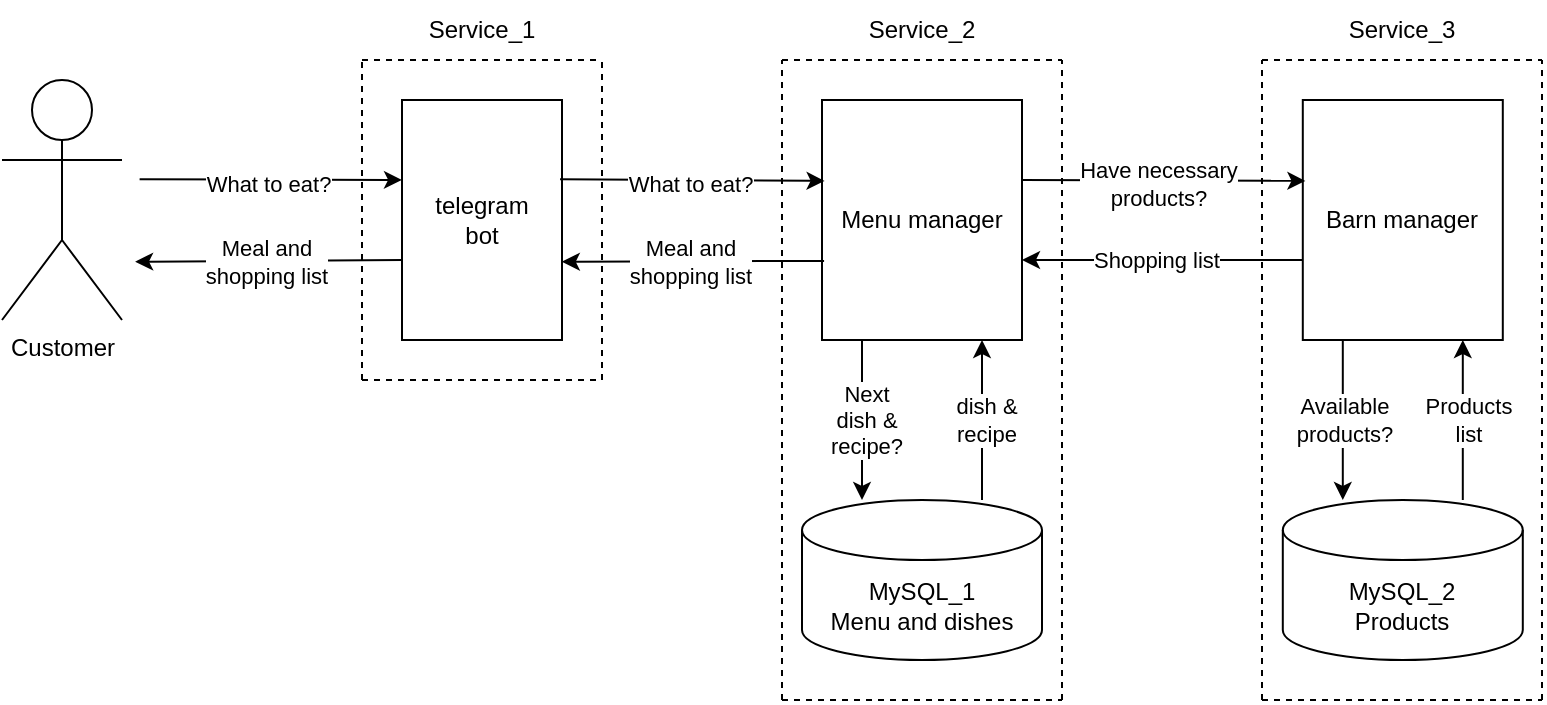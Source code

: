 <mxfile>
    <diagram name="Page-1" id="0">
        <mxGraphModel dx="866" dy="860" grid="1" gridSize="10" guides="1" tooltips="1" connect="1" arrows="1" fold="1" page="1" pageScale="1" pageWidth="850" pageHeight="1100" math="0" shadow="0">
            <root>
                <mxCell id="0"/>
                <mxCell id="1" parent="0"/>
                <mxCell id="11" value="telegram&lt;br&gt;bot" style="whiteSpace=wrap;html=1;" parent="1" vertex="1">
                    <mxGeometry x="230" y="160" width="80" height="120" as="geometry"/>
                </mxCell>
                <mxCell id="12" value="" style="edgeStyle=none;orthogonalLoop=1;jettySize=auto;html=1;entryX=0;entryY=0.333;entryDx=0;entryDy=0;entryPerimeter=0;exitX=0.985;exitY=0.33;exitDx=0;exitDy=0;exitPerimeter=0;" parent="1" target="11" edge="1">
                    <mxGeometry width="80" relative="1" as="geometry">
                        <mxPoint x="98.8" y="199.6" as="sourcePoint"/>
                        <mxPoint x="200" y="200" as="targetPoint"/>
                        <Array as="points"/>
                    </mxGeometry>
                </mxCell>
                <mxCell id="13" value="What to eat?" style="edgeLabel;html=1;align=center;verticalAlign=middle;resizable=0;points=[];" parent="12" vertex="1" connectable="0">
                    <mxGeometry x="-0.259" y="-2" relative="1" as="geometry">
                        <mxPoint x="15" as="offset"/>
                    </mxGeometry>
                </mxCell>
                <mxCell id="14" value="" style="edgeStyle=none;orthogonalLoop=1;jettySize=auto;html=1;entryX=0.957;entryY=0.674;entryDx=0;entryDy=0;entryPerimeter=0;" parent="1" edge="1">
                    <mxGeometry width="80" relative="1" as="geometry">
                        <mxPoint x="230" y="240.0" as="sourcePoint"/>
                        <mxPoint x="96.56" y="240.88" as="targetPoint"/>
                        <Array as="points"/>
                    </mxGeometry>
                </mxCell>
                <mxCell id="15" value="Meal and &lt;br&gt;shopping list" style="edgeLabel;html=1;align=center;verticalAlign=middle;resizable=0;points=[];" parent="14" vertex="1" connectable="0">
                    <mxGeometry x="0.219" relative="1" as="geometry">
                        <mxPoint x="13" as="offset"/>
                    </mxGeometry>
                </mxCell>
                <mxCell id="16" value="Menu manager" style="whiteSpace=wrap;html=1;" parent="1" vertex="1">
                    <mxGeometry x="440" y="160" width="100" height="120" as="geometry"/>
                </mxCell>
                <mxCell id="17" value="" style="edgeStyle=none;orthogonalLoop=1;jettySize=auto;html=1;entryX=0.013;entryY=0.337;entryDx=0;entryDy=0;entryPerimeter=0;exitX=0.988;exitY=0.33;exitDx=0;exitDy=0;exitPerimeter=0;" parent="1" source="11" target="16" edge="1">
                    <mxGeometry width="80" relative="1" as="geometry">
                        <mxPoint x="320" y="200" as="sourcePoint"/>
                        <mxPoint x="400" y="200" as="targetPoint"/>
                        <Array as="points"/>
                    </mxGeometry>
                </mxCell>
                <mxCell id="18" value="What to eat?" style="edgeLabel;html=1;align=center;verticalAlign=middle;resizable=0;points=[];" parent="17" vertex="1" connectable="0">
                    <mxGeometry x="-0.239" y="-2" relative="1" as="geometry">
                        <mxPoint x="14" as="offset"/>
                    </mxGeometry>
                </mxCell>
                <mxCell id="19" value="" style="edgeStyle=none;orthogonalLoop=1;jettySize=auto;html=1;entryX=0.999;entryY=0.674;entryDx=0;entryDy=0;entryPerimeter=0;" parent="1" target="11" edge="1">
                    <mxGeometry width="80" relative="1" as="geometry">
                        <mxPoint x="441.04" y="240.44" as="sourcePoint"/>
                        <mxPoint x="320" y="240" as="targetPoint"/>
                        <Array as="points"/>
                    </mxGeometry>
                </mxCell>
                <mxCell id="20" value="Meal and &lt;br&gt;shopping list" style="edgeLabel;html=1;align=center;verticalAlign=middle;resizable=0;points=[];" parent="19" vertex="1" connectable="0">
                    <mxGeometry x="0.305" relative="1" as="geometry">
                        <mxPoint x="18" as="offset"/>
                    </mxGeometry>
                </mxCell>
                <mxCell id="21" value="Barn manager" style="whiteSpace=wrap;html=1;" parent="1" vertex="1">
                    <mxGeometry x="680.4" y="160" width="100" height="120" as="geometry"/>
                </mxCell>
                <mxCell id="22" value="" style="edgeStyle=none;orthogonalLoop=1;jettySize=auto;html=1;entryX=0.013;entryY=0.337;entryDx=0;entryDy=0;entryPerimeter=0;" parent="1" target="21" edge="1">
                    <mxGeometry width="80" relative="1" as="geometry">
                        <mxPoint x="540" y="200.0" as="sourcePoint"/>
                        <mxPoint x="620" y="200" as="targetPoint"/>
                        <Array as="points"/>
                    </mxGeometry>
                </mxCell>
                <mxCell id="23" value="Have necessary&lt;br&gt;products?" style="edgeLabel;html=1;align=center;verticalAlign=middle;resizable=0;points=[];" parent="22" vertex="1" connectable="0">
                    <mxGeometry x="-0.239" y="-2" relative="1" as="geometry">
                        <mxPoint x="14" as="offset"/>
                    </mxGeometry>
                </mxCell>
                <mxCell id="24" value="" style="edgeStyle=none;orthogonalLoop=1;jettySize=auto;html=1;entryX=0.013;entryY=0.337;entryDx=0;entryDy=0;entryPerimeter=0;exitX=-0.004;exitY=0.667;exitDx=0;exitDy=0;exitPerimeter=0;" parent="1" source="21" edge="1">
                    <mxGeometry width="80" relative="1" as="geometry">
                        <mxPoint x="661.04" y="240.44" as="sourcePoint"/>
                        <mxPoint x="540" y="240.0" as="targetPoint"/>
                        <Array as="points"/>
                    </mxGeometry>
                </mxCell>
                <mxCell id="25" value="Shopping list" style="edgeLabel;html=1;align=center;verticalAlign=middle;resizable=0;points=[];" parent="24" vertex="1" connectable="0">
                    <mxGeometry x="0.305" relative="1" as="geometry">
                        <mxPoint x="18" as="offset"/>
                    </mxGeometry>
                </mxCell>
                <mxCell id="26" value="" style="edgeStyle=none;orthogonalLoop=1;jettySize=auto;html=1;entryX=0.25;entryY=0;entryDx=0;entryDy=0;exitX=0.25;exitY=1;exitDx=0;exitDy=0;" parent="1" edge="1">
                    <mxGeometry width="80" relative="1" as="geometry">
                        <mxPoint x="460" y="280" as="sourcePoint"/>
                        <mxPoint x="460" y="360" as="targetPoint"/>
                        <Array as="points"/>
                    </mxGeometry>
                </mxCell>
                <mxCell id="27" value="Next&lt;br&gt;dish &amp;amp;&lt;br&gt;recipe?" style="edgeLabel;html=1;align=center;verticalAlign=middle;resizable=0;points=[];" parent="26" vertex="1" connectable="0">
                    <mxGeometry x="-0.507" y="2" relative="1" as="geometry">
                        <mxPoint y="20" as="offset"/>
                    </mxGeometry>
                </mxCell>
                <mxCell id="28" value="" style="edgeStyle=none;orthogonalLoop=1;jettySize=auto;html=1;entryX=0.25;entryY=0;entryDx=0;entryDy=0;exitX=0.25;exitY=1;exitDx=0;exitDy=0;" parent="1" edge="1">
                    <mxGeometry width="80" relative="1" as="geometry">
                        <mxPoint x="700.4" y="280" as="sourcePoint"/>
                        <mxPoint x="700.4" y="360" as="targetPoint"/>
                        <Array as="points"/>
                    </mxGeometry>
                </mxCell>
                <mxCell id="29" value="Available&lt;br&gt;products?" style="edgeLabel;html=1;align=center;verticalAlign=middle;resizable=0;points=[];" parent="28" vertex="1" connectable="0">
                    <mxGeometry x="-0.496" relative="1" as="geometry">
                        <mxPoint y="20" as="offset"/>
                    </mxGeometry>
                </mxCell>
                <mxCell id="30" value="" style="edgeStyle=none;orthogonalLoop=1;jettySize=auto;html=1;entryX=0.25;entryY=0;entryDx=0;entryDy=0;exitX=0.25;exitY=1;exitDx=0;exitDy=0;" parent="1" edge="1">
                    <mxGeometry width="80" relative="1" as="geometry">
                        <mxPoint x="520" y="360" as="sourcePoint"/>
                        <mxPoint x="520" y="280" as="targetPoint"/>
                        <Array as="points"/>
                    </mxGeometry>
                </mxCell>
                <mxCell id="31" value="dish &amp;amp;&lt;br&gt;recipe" style="edgeLabel;html=1;align=center;verticalAlign=middle;resizable=0;points=[];" parent="30" vertex="1" connectable="0">
                    <mxGeometry x="0.38" y="-2" relative="1" as="geometry">
                        <mxPoint y="15" as="offset"/>
                    </mxGeometry>
                </mxCell>
                <mxCell id="32" value="" style="edgeStyle=none;orthogonalLoop=1;jettySize=auto;html=1;entryX=0.25;entryY=0;entryDx=0;entryDy=0;exitX=0.25;exitY=1;exitDx=0;exitDy=0;" parent="1" edge="1">
                    <mxGeometry width="80" relative="1" as="geometry">
                        <mxPoint x="760.4" y="360" as="sourcePoint"/>
                        <mxPoint x="760.4" y="280" as="targetPoint"/>
                        <Array as="points"/>
                    </mxGeometry>
                </mxCell>
                <mxCell id="33" value="Products&lt;br&gt;list" style="edgeLabel;html=1;align=center;verticalAlign=middle;resizable=0;points=[];" parent="32" vertex="1" connectable="0">
                    <mxGeometry x="0.203" y="-2" relative="1" as="geometry">
                        <mxPoint y="8" as="offset"/>
                    </mxGeometry>
                </mxCell>
                <mxCell id="34" value="MySQL_1&lt;br&gt;Menu and dishes" style="shape=cylinder3;whiteSpace=wrap;html=1;boundedLbl=1;backgroundOutline=1;size=15;" parent="1" vertex="1">
                    <mxGeometry x="430" y="360" width="120" height="80" as="geometry"/>
                </mxCell>
                <mxCell id="35" value="MySQL_2&lt;br&gt;Products" style="shape=cylinder3;whiteSpace=wrap;html=1;boundedLbl=1;backgroundOutline=1;size=15;" parent="1" vertex="1">
                    <mxGeometry x="670.4" y="360" width="120" height="80" as="geometry"/>
                </mxCell>
                <mxCell id="36" value="" style="endArrow=none;dashed=1;html=1;" parent="1" edge="1">
                    <mxGeometry width="50" height="50" relative="1" as="geometry">
                        <mxPoint x="210" y="300" as="sourcePoint"/>
                        <mxPoint x="210" y="140.0" as="targetPoint"/>
                    </mxGeometry>
                </mxCell>
                <mxCell id="37" value="" style="endArrow=none;dashed=1;html=1;" parent="1" edge="1">
                    <mxGeometry width="50" height="50" relative="1" as="geometry">
                        <mxPoint x="330" y="300" as="sourcePoint"/>
                        <mxPoint x="330" y="140.0" as="targetPoint"/>
                    </mxGeometry>
                </mxCell>
                <mxCell id="38" value="" style="endArrow=none;dashed=1;html=1;" parent="1" edge="1">
                    <mxGeometry width="50" height="50" relative="1" as="geometry">
                        <mxPoint x="210" y="300" as="sourcePoint"/>
                        <mxPoint x="330" y="300" as="targetPoint"/>
                    </mxGeometry>
                </mxCell>
                <mxCell id="39" value="" style="endArrow=none;dashed=1;html=1;" parent="1" edge="1">
                    <mxGeometry width="50" height="50" relative="1" as="geometry">
                        <mxPoint x="210" y="140.0" as="sourcePoint"/>
                        <mxPoint x="330" y="140.0" as="targetPoint"/>
                    </mxGeometry>
                </mxCell>
                <mxCell id="40" value="Service_1" style="text;strokeColor=none;align=center;fillColor=none;html=1;verticalAlign=middle;whiteSpace=wrap;rounded=0;" parent="1" vertex="1">
                    <mxGeometry x="240" y="110" width="60" height="30" as="geometry"/>
                </mxCell>
                <mxCell id="41" value="" style="endArrow=none;dashed=1;html=1;" parent="1" edge="1">
                    <mxGeometry width="50" height="50" relative="1" as="geometry">
                        <mxPoint x="420" y="460" as="sourcePoint"/>
                        <mxPoint x="420" y="140.0" as="targetPoint"/>
                    </mxGeometry>
                </mxCell>
                <mxCell id="42" value="" style="endArrow=none;dashed=1;html=1;" parent="1" edge="1">
                    <mxGeometry width="50" height="50" relative="1" as="geometry">
                        <mxPoint x="560" y="460" as="sourcePoint"/>
                        <mxPoint x="560" y="140.0" as="targetPoint"/>
                    </mxGeometry>
                </mxCell>
                <mxCell id="43" value="" style="endArrow=none;dashed=1;html=1;" parent="1" edge="1">
                    <mxGeometry width="50" height="50" relative="1" as="geometry">
                        <mxPoint x="420" y="140.0" as="sourcePoint"/>
                        <mxPoint x="560" y="140.0" as="targetPoint"/>
                    </mxGeometry>
                </mxCell>
                <mxCell id="44" value="" style="endArrow=none;dashed=1;html=1;" parent="1" edge="1">
                    <mxGeometry width="50" height="50" relative="1" as="geometry">
                        <mxPoint x="420" y="460" as="sourcePoint"/>
                        <mxPoint x="560" y="460" as="targetPoint"/>
                    </mxGeometry>
                </mxCell>
                <mxCell id="45" value="Service_2" style="text;strokeColor=none;align=center;fillColor=none;html=1;verticalAlign=middle;whiteSpace=wrap;rounded=0;" parent="1" vertex="1">
                    <mxGeometry x="460" y="110" width="60" height="30" as="geometry"/>
                </mxCell>
                <mxCell id="46" value="" style="endArrow=none;dashed=1;html=1;" parent="1" edge="1">
                    <mxGeometry width="50" height="50" relative="1" as="geometry">
                        <mxPoint x="660" y="460" as="sourcePoint"/>
                        <mxPoint x="660" y="140.0" as="targetPoint"/>
                    </mxGeometry>
                </mxCell>
                <mxCell id="47" value="" style="endArrow=none;dashed=1;html=1;" parent="1" edge="1">
                    <mxGeometry width="50" height="50" relative="1" as="geometry">
                        <mxPoint x="800" y="460" as="sourcePoint"/>
                        <mxPoint x="800" y="140.0" as="targetPoint"/>
                    </mxGeometry>
                </mxCell>
                <mxCell id="48" value="" style="endArrow=none;dashed=1;html=1;" parent="1" edge="1">
                    <mxGeometry width="50" height="50" relative="1" as="geometry">
                        <mxPoint x="660" y="140.0" as="sourcePoint"/>
                        <mxPoint x="800" y="140.0" as="targetPoint"/>
                    </mxGeometry>
                </mxCell>
                <mxCell id="49" value="" style="endArrow=none;dashed=1;html=1;" parent="1" edge="1">
                    <mxGeometry width="50" height="50" relative="1" as="geometry">
                        <mxPoint x="660" y="460" as="sourcePoint"/>
                        <mxPoint x="800" y="460" as="targetPoint"/>
                    </mxGeometry>
                </mxCell>
                <mxCell id="50" value="Service_3" style="text;strokeColor=none;align=center;fillColor=none;html=1;verticalAlign=middle;whiteSpace=wrap;rounded=0;" parent="1" vertex="1">
                    <mxGeometry x="700" y="110" width="60.4" height="30" as="geometry"/>
                </mxCell>
                <mxCell id="51" value="Customer" style="shape=umlActor;verticalLabelPosition=bottom;verticalAlign=top;html=1;outlineConnect=0;" parent="1" vertex="1">
                    <mxGeometry x="30" y="150" width="60" height="120" as="geometry"/>
                </mxCell>
            </root>
        </mxGraphModel>
    </diagram>
</mxfile>